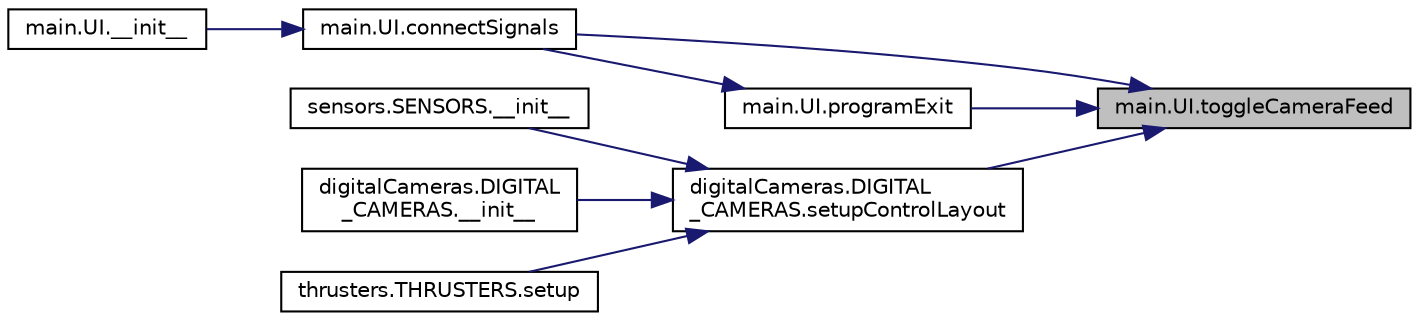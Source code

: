 digraph "main.UI.toggleCameraFeed"
{
 // LATEX_PDF_SIZE
  edge [fontname="Helvetica",fontsize="10",labelfontname="Helvetica",labelfontsize="10"];
  node [fontname="Helvetica",fontsize="10",shape=record];
  rankdir="RL";
  Node1 [label="main.UI.toggleCameraFeed",height=0.2,width=0.4,color="black", fillcolor="grey75", style="filled", fontcolor="black",tooltip=" "];
  Node1 -> Node2 [dir="back",color="midnightblue",fontsize="10",style="solid",fontname="Helvetica"];
  Node2 [label="main.UI.connectSignals",height=0.2,width=0.4,color="black", fillcolor="white", style="filled",URL="$classmain_1_1_u_i.html#aaaffef849d1212399006e9303c1d3132",tooltip=" "];
  Node2 -> Node3 [dir="back",color="midnightblue",fontsize="10",style="solid",fontname="Helvetica"];
  Node3 [label="main.UI.__init__",height=0.2,width=0.4,color="black", fillcolor="white", style="filled",URL="$classmain_1_1_u_i.html#a4da16ef68967e04e0716c62fb0a142ab",tooltip=" "];
  Node1 -> Node4 [dir="back",color="midnightblue",fontsize="10",style="solid",fontname="Helvetica"];
  Node4 [label="main.UI.programExit",height=0.2,width=0.4,color="black", fillcolor="white", style="filled",URL="$classmain_1_1_u_i.html#a09c543259911a5cda0982ab5cfc3c3b2",tooltip=" "];
  Node4 -> Node2 [dir="back",color="midnightblue",fontsize="10",style="solid",fontname="Helvetica"];
  Node1 -> Node5 [dir="back",color="midnightblue",fontsize="10",style="solid",fontname="Helvetica"];
  Node5 [label="digitalCameras.DIGITAL\l_CAMERAS.setupControlLayout",height=0.2,width=0.4,color="black", fillcolor="white", style="filled",URL="$classdigital_cameras_1_1_d_i_g_i_t_a_l___c_a_m_e_r_a_s.html#af632ff2bcd0be4632c7c64c0b9285d90",tooltip="CONTROL PANEL TAB ###."];
  Node5 -> Node6 [dir="back",color="midnightblue",fontsize="10",style="solid",fontname="Helvetica"];
  Node6 [label="sensors.SENSORS.__init__",height=0.2,width=0.4,color="black", fillcolor="white", style="filled",URL="$classsensors_1_1_s_e_n_s_o_r_s.html#a3b6ba836891b8c7ded1c9d03add9a1b9",tooltip=" "];
  Node5 -> Node7 [dir="back",color="midnightblue",fontsize="10",style="solid",fontname="Helvetica"];
  Node7 [label="digitalCameras.DIGITAL\l_CAMERAS.__init__",height=0.2,width=0.4,color="black", fillcolor="white", style="filled",URL="$classdigital_cameras_1_1_d_i_g_i_t_a_l___c_a_m_e_r_a_s.html#a9206022dacde2a01bb2e05325ef502bb",tooltip=" "];
  Node5 -> Node8 [dir="back",color="midnightblue",fontsize="10",style="solid",fontname="Helvetica"];
  Node8 [label="thrusters.THRUSTERS.setup",height=0.2,width=0.4,color="black", fillcolor="white", style="filled",URL="$classthrusters_1_1_t_h_r_u_s_t_e_r_s.html#a226b6a75a7b293bee7075261b607c654",tooltip=" "];
}
